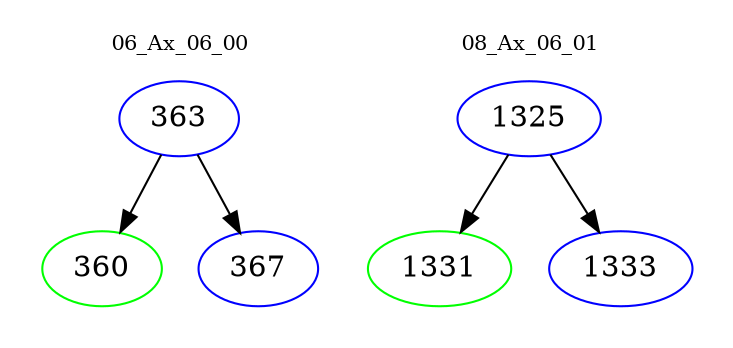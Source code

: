 digraph{
subgraph cluster_0 {
color = white
label = "06_Ax_06_00";
fontsize=10;
T0_363 [label="363", color="blue"]
T0_363 -> T0_360 [color="black"]
T0_360 [label="360", color="green"]
T0_363 -> T0_367 [color="black"]
T0_367 [label="367", color="blue"]
}
subgraph cluster_1 {
color = white
label = "08_Ax_06_01";
fontsize=10;
T1_1325 [label="1325", color="blue"]
T1_1325 -> T1_1331 [color="black"]
T1_1331 [label="1331", color="green"]
T1_1325 -> T1_1333 [color="black"]
T1_1333 [label="1333", color="blue"]
}
}

